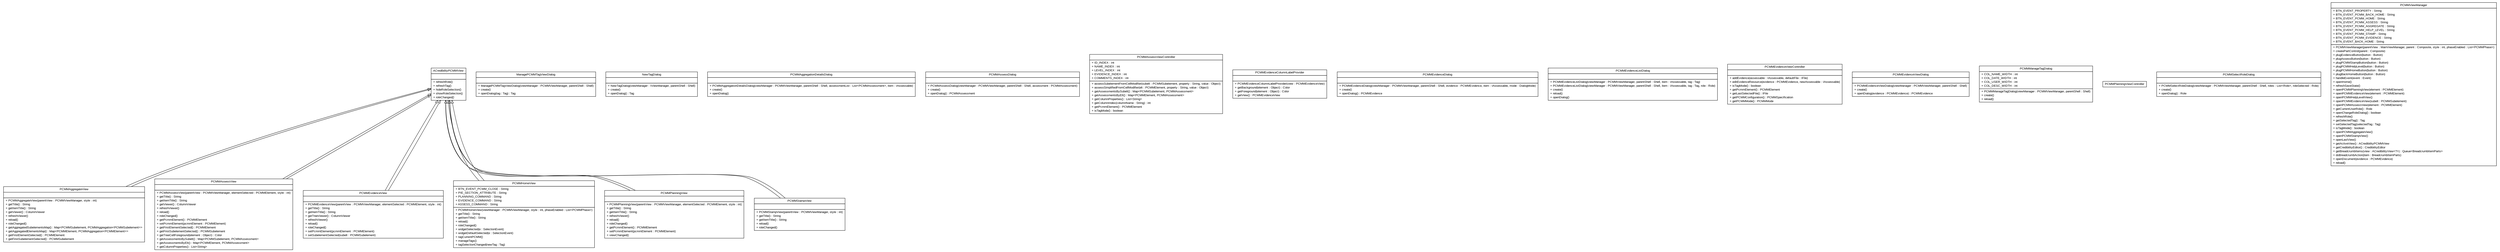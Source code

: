 #!/usr/local/bin/dot
#
# Class diagram 
# Generated by UMLGraph version R5_6-24-gf6e263 (http://www.umlgraph.org/)
#

digraph G {
	edge [fontname="arial",fontsize=10,labelfontname="arial",labelfontsize=10];
	node [fontname="arial",fontsize=10,shape=plaintext];
	nodesep=0.25;
	ranksep=0.5;
	// gov.sandia.cf.parts.ui.pcmm.ACredibilityPCMMView
	c24082 [label=<<table title="gov.sandia.cf.parts.ui.pcmm.ACredibilityPCMMView" border="0" cellborder="1" cellspacing="0" cellpadding="2" port="p" href="./ACredibilityPCMMView.html">
		<tr><td><table border="0" cellspacing="0" cellpadding="1">
<tr><td align="center" balign="center"><font face="arial italic"> ACredibilityPCMMView </font></td></tr>
		</table></td></tr>
		<tr><td><table border="0" cellspacing="0" cellpadding="1">
<tr><td align="left" balign="left">  </td></tr>
		</table></td></tr>
		<tr><td><table border="0" cellspacing="0" cellpadding="1">
<tr><td align="left" balign="left"> + refreshRole() </td></tr>
<tr><td align="left" balign="left"> + refreshTag() </td></tr>
<tr><td align="left" balign="left"> + hideRoleSelection() </td></tr>
<tr><td align="left" balign="left"> + showRoleSelection() </td></tr>
<tr><td align="left" balign="left"><font face="arial italic" point-size="10.0"> + roleChanged() </font></td></tr>
		</table></td></tr>
		</table>>, URL="./ACredibilityPCMMView.html", fontname="arial", fontcolor="black", fontsize=10.0];
	// gov.sandia.cf.parts.ui.pcmm.ManagePCMMTagViewDialog
	c24102 [label=<<table title="gov.sandia.cf.parts.ui.pcmm.ManagePCMMTagViewDialog" border="0" cellborder="1" cellspacing="0" cellpadding="2" port="p" href="./ManagePCMMTagViewDialog.html">
		<tr><td><table border="0" cellspacing="0" cellpadding="1">
<tr><td align="center" balign="center"> ManagePCMMTagViewDialog </td></tr>
		</table></td></tr>
		<tr><td><table border="0" cellspacing="0" cellpadding="1">
<tr><td align="left" balign="left">  </td></tr>
		</table></td></tr>
		<tr><td><table border="0" cellspacing="0" cellpadding="1">
<tr><td align="left" balign="left"> + ManagePCMMTagViewDialog(viewManager : PCMMViewManager, parentShell : Shell) </td></tr>
<tr><td align="left" balign="left"> + create() </td></tr>
<tr><td align="left" balign="left"> + openDialog(tag : Tag) : Tag </td></tr>
		</table></td></tr>
		</table>>, URL="./ManagePCMMTagViewDialog.html", fontname="arial", fontcolor="black", fontsize=10.0];
	// gov.sandia.cf.parts.ui.pcmm.NewTagDialog
	c24103 [label=<<table title="gov.sandia.cf.parts.ui.pcmm.NewTagDialog" border="0" cellborder="1" cellspacing="0" cellpadding="2" port="p" href="./NewTagDialog.html">
		<tr><td><table border="0" cellspacing="0" cellpadding="1">
<tr><td align="center" balign="center"> NewTagDialog </td></tr>
		</table></td></tr>
		<tr><td><table border="0" cellspacing="0" cellpadding="1">
<tr><td align="left" balign="left">  </td></tr>
		</table></td></tr>
		<tr><td><table border="0" cellspacing="0" cellpadding="1">
<tr><td align="left" balign="left"> + NewTagDialog(viewManager : IViewManager, parentShell : Shell) </td></tr>
<tr><td align="left" balign="left"> + create() </td></tr>
<tr><td align="left" balign="left"> + openDialog() : Tag </td></tr>
		</table></td></tr>
		</table>>, URL="./NewTagDialog.html", fontname="arial", fontcolor="black", fontsize=10.0];
	// gov.sandia.cf.parts.ui.pcmm.PCMMAggregateView
	c24104 [label=<<table title="gov.sandia.cf.parts.ui.pcmm.PCMMAggregateView" border="0" cellborder="1" cellspacing="0" cellpadding="2" port="p" href="./PCMMAggregateView.html">
		<tr><td><table border="0" cellspacing="0" cellpadding="1">
<tr><td align="center" balign="center"> PCMMAggregateView </td></tr>
		</table></td></tr>
		<tr><td><table border="0" cellspacing="0" cellpadding="1">
<tr><td align="left" balign="left">  </td></tr>
		</table></td></tr>
		<tr><td><table border="0" cellspacing="0" cellpadding="1">
<tr><td align="left" balign="left"> + PCMMAggregateView(parentView : PCMMViewManager, style : int) </td></tr>
<tr><td align="left" balign="left"> + getTitle() : String </td></tr>
<tr><td align="left" balign="left"> + getItemTitle() : String </td></tr>
<tr><td align="left" balign="left"> + getViewer() : ColumnViewer </td></tr>
<tr><td align="left" balign="left"> + refreshViewer() </td></tr>
<tr><td align="left" balign="left"> + reload() </td></tr>
<tr><td align="left" balign="left"> + roleChanged() </td></tr>
<tr><td align="left" balign="left"> + getAggregatedSubelementsMap() : Map&lt;PCMMSubelement, PCMMAggregation&lt;PCMMSubelement&gt;&gt; </td></tr>
<tr><td align="left" balign="left"> + getAggregatedElementsMap() : Map&lt;PCMMElement, PCMMAggregation&lt;PCMMElement&gt;&gt; </td></tr>
<tr><td align="left" balign="left"> + getFirstElementSelected() : PCMMElement </td></tr>
<tr><td align="left" balign="left"> + getFirstSubelementSelected() : PCMMSubelement </td></tr>
		</table></td></tr>
		</table>>, URL="./PCMMAggregateView.html", fontname="arial", fontcolor="black", fontsize=10.0];
	// gov.sandia.cf.parts.ui.pcmm.PCMMAggregationDetailsDialog
	c24105 [label=<<table title="gov.sandia.cf.parts.ui.pcmm.PCMMAggregationDetailsDialog" border="0" cellborder="1" cellspacing="0" cellpadding="2" port="p" href="./PCMMAggregationDetailsDialog.html">
		<tr><td><table border="0" cellspacing="0" cellpadding="1">
<tr><td align="center" balign="center"> PCMMAggregationDetailsDialog </td></tr>
		</table></td></tr>
		<tr><td><table border="0" cellspacing="0" cellpadding="1">
<tr><td align="left" balign="left">  </td></tr>
		</table></td></tr>
		<tr><td><table border="0" cellspacing="0" cellpadding="1">
<tr><td align="left" balign="left"> + PCMMAggregationDetailsDialog(viewManager : PCMMViewManager, parentShell : Shell, assessmentList : List&lt;PCMMAssessment&gt;, item : IAssessable) </td></tr>
<tr><td align="left" balign="left"> + create() </td></tr>
<tr><td align="left" balign="left"> + openDialog() </td></tr>
		</table></td></tr>
		</table>>, URL="./PCMMAggregationDetailsDialog.html", fontname="arial", fontcolor="black", fontsize=10.0];
	// gov.sandia.cf.parts.ui.pcmm.PCMMAssessDialog
	c24106 [label=<<table title="gov.sandia.cf.parts.ui.pcmm.PCMMAssessDialog" border="0" cellborder="1" cellspacing="0" cellpadding="2" port="p" href="./PCMMAssessDialog.html">
		<tr><td><table border="0" cellspacing="0" cellpadding="1">
<tr><td align="center" balign="center"> PCMMAssessDialog </td></tr>
		</table></td></tr>
		<tr><td><table border="0" cellspacing="0" cellpadding="1">
<tr><td align="left" balign="left">  </td></tr>
		</table></td></tr>
		<tr><td><table border="0" cellspacing="0" cellpadding="1">
<tr><td align="left" balign="left"> + PCMMAssessDialog(viewManager : PCMMViewManager, parentShell : Shell, assessment : PCMMAssessment) </td></tr>
<tr><td align="left" balign="left"> + create() </td></tr>
<tr><td align="left" balign="left"> + openDialog() : PCMMAssessment </td></tr>
		</table></td></tr>
		</table>>, URL="./PCMMAssessDialog.html", fontname="arial", fontcolor="black", fontsize=10.0];
	// gov.sandia.cf.parts.ui.pcmm.PCMMAssessView
	c24107 [label=<<table title="gov.sandia.cf.parts.ui.pcmm.PCMMAssessView" border="0" cellborder="1" cellspacing="0" cellpadding="2" port="p" href="./PCMMAssessView.html">
		<tr><td><table border="0" cellspacing="0" cellpadding="1">
<tr><td align="center" balign="center"> PCMMAssessView </td></tr>
		</table></td></tr>
		<tr><td><table border="0" cellspacing="0" cellpadding="1">
<tr><td align="left" balign="left">  </td></tr>
		</table></td></tr>
		<tr><td><table border="0" cellspacing="0" cellpadding="1">
<tr><td align="left" balign="left"> + PCMMAssessView(parentView : PCMMViewManager, elementSelected : PCMMElement, style : int) </td></tr>
<tr><td align="left" balign="left"> + getTitle() : String </td></tr>
<tr><td align="left" balign="left"> + getItemTitle() : String </td></tr>
<tr><td align="left" balign="left"> + getViewer() : ColumnViewer </td></tr>
<tr><td align="left" balign="left"> + refreshViewer() </td></tr>
<tr><td align="left" balign="left"> + reload() </td></tr>
<tr><td align="left" balign="left"> + roleChanged() </td></tr>
<tr><td align="left" balign="left"> + getPcmmElement() : PCMMElement </td></tr>
<tr><td align="left" balign="left"> + setPcmmElement(pcmmElement : PCMMElement) </td></tr>
<tr><td align="left" balign="left"> + getFirstElementSelected() : PCMMElement </td></tr>
<tr><td align="left" balign="left"> + getFirstSubelementSelected() : PCMMSubelement </td></tr>
<tr><td align="left" balign="left"> + getTreeCellForeground(element : Object) : Color </td></tr>
<tr><td align="left" balign="left"> + getAssessmentsBySubelt() : Map&lt;PCMMSubelement, PCMMAssessment&gt; </td></tr>
<tr><td align="left" balign="left"> + getAssessmentsByElt() : Map&lt;PCMMElement, PCMMAssessment&gt; </td></tr>
<tr><td align="left" balign="left"> + getColumnProperties() : List&lt;String&gt; </td></tr>
		</table></td></tr>
		</table>>, URL="./PCMMAssessView.html", fontname="arial", fontcolor="black", fontsize=10.0];
	// gov.sandia.cf.parts.ui.pcmm.PCMMAssessViewController
	c24108 [label=<<table title="gov.sandia.cf.parts.ui.pcmm.PCMMAssessViewController" border="0" cellborder="1" cellspacing="0" cellpadding="2" port="p" href="./PCMMAssessViewController.html">
		<tr><td><table border="0" cellspacing="0" cellpadding="1">
<tr><td align="center" balign="center"> PCMMAssessViewController </td></tr>
		</table></td></tr>
		<tr><td><table border="0" cellspacing="0" cellpadding="1">
<tr><td align="left" balign="left"> + ID_INDEX : int </td></tr>
<tr><td align="left" balign="left"> + NAME_INDEX : int </td></tr>
<tr><td align="left" balign="left"> + LEVEL_INDEX : int </td></tr>
<tr><td align="left" balign="left"> + EVIDENCE_INDEX : int </td></tr>
<tr><td align="left" balign="left"> + COMMENTS_INDEX : int </td></tr>
		</table></td></tr>
		<tr><td><table border="0" cellspacing="0" cellpadding="1">
<tr><td align="left" balign="left"> + assessSubelementFromCellModifier(subelt : PCMMSubelement, property : String, value : Object) </td></tr>
<tr><td align="left" balign="left"> + assessSimplifiedFromCellModifier(elt : PCMMElement, property : String, value : Object) </td></tr>
<tr><td align="left" balign="left"> + getAssessmentsBySubelt() : Map&lt;PCMMSubelement, PCMMAssessment&gt; </td></tr>
<tr><td align="left" balign="left"> + getAssessmentsByElt() : Map&lt;PCMMElement, PCMMAssessment&gt; </td></tr>
<tr><td align="left" balign="left"> + getColumnProperties() : List&lt;String&gt; </td></tr>
<tr><td align="left" balign="left"> + getColumnIndex(columnName : String) : int </td></tr>
<tr><td align="left" balign="left"> + getPcmmElement() : PCMMElement </td></tr>
<tr><td align="left" balign="left"> + isTagMode() : boolean </td></tr>
		</table></td></tr>
		</table>>, URL="./PCMMAssessViewController.html", fontname="arial", fontcolor="black", fontsize=10.0];
	// gov.sandia.cf.parts.ui.pcmm.PCMMEvidenceColumnLabelProvider
	c24109 [label=<<table title="gov.sandia.cf.parts.ui.pcmm.PCMMEvidenceColumnLabelProvider" border="0" cellborder="1" cellspacing="0" cellpadding="2" port="p" href="./PCMMEvidenceColumnLabelProvider.html">
		<tr><td><table border="0" cellspacing="0" cellpadding="1">
<tr><td align="center" balign="center"> PCMMEvidenceColumnLabelProvider </td></tr>
		</table></td></tr>
		<tr><td><table border="0" cellspacing="0" cellpadding="1">
<tr><td align="left" balign="left">  </td></tr>
		</table></td></tr>
		<tr><td><table border="0" cellspacing="0" cellpadding="1">
<tr><td align="left" balign="left"> + PCMMEvidenceColumnLabelProvider(view : PCMMEvidenceView) </td></tr>
<tr><td align="left" balign="left"> + getBackground(element : Object) : Color </td></tr>
<tr><td align="left" balign="left"> + getForeground(element : Object) : Color </td></tr>
<tr><td align="left" balign="left"> + getView() : PCMMEvidenceView </td></tr>
		</table></td></tr>
		</table>>, URL="./PCMMEvidenceColumnLabelProvider.html", fontname="arial", fontcolor="black", fontsize=10.0];
	// gov.sandia.cf.parts.ui.pcmm.PCMMEvidenceDialog
	c24110 [label=<<table title="gov.sandia.cf.parts.ui.pcmm.PCMMEvidenceDialog" border="0" cellborder="1" cellspacing="0" cellpadding="2" port="p" href="./PCMMEvidenceDialog.html">
		<tr><td><table border="0" cellspacing="0" cellpadding="1">
<tr><td align="center" balign="center"> PCMMEvidenceDialog </td></tr>
		</table></td></tr>
		<tr><td><table border="0" cellspacing="0" cellpadding="1">
<tr><td align="left" balign="left">  </td></tr>
		</table></td></tr>
		<tr><td><table border="0" cellspacing="0" cellpadding="1">
<tr><td align="left" balign="left"> + PCMMEvidenceDialog(viewManager : PCMMViewManager, parentShell : Shell, evidence : PCMMEvidence, item : IAssessable, mode : DialogMode) </td></tr>
<tr><td align="left" balign="left"> + create() </td></tr>
<tr><td align="left" balign="left"> + openDialog() : PCMMEvidence </td></tr>
		</table></td></tr>
		</table>>, URL="./PCMMEvidenceDialog.html", fontname="arial", fontcolor="black", fontsize=10.0];
	// gov.sandia.cf.parts.ui.pcmm.PCMMEvidenceListDialog
	c24111 [label=<<table title="gov.sandia.cf.parts.ui.pcmm.PCMMEvidenceListDialog" border="0" cellborder="1" cellspacing="0" cellpadding="2" port="p" href="./PCMMEvidenceListDialog.html">
		<tr><td><table border="0" cellspacing="0" cellpadding="1">
<tr><td align="center" balign="center"> PCMMEvidenceListDialog </td></tr>
		</table></td></tr>
		<tr><td><table border="0" cellspacing="0" cellpadding="1">
<tr><td align="left" balign="left">  </td></tr>
		</table></td></tr>
		<tr><td><table border="0" cellspacing="0" cellpadding="1">
<tr><td align="left" balign="left"> + PCMMEvidenceListDialog(viewManager : PCMMViewManager, parentShell : Shell, item : IAssessable, tag : Tag) </td></tr>
<tr><td align="left" balign="left"> + PCMMEvidenceListDialog(viewManager : PCMMViewManager, parentShell : Shell, item : IAssessable, tag : Tag, role : Role) </td></tr>
<tr><td align="left" balign="left"> + create() </td></tr>
<tr><td align="left" balign="left"> + reload() </td></tr>
<tr><td align="left" balign="left"> + openDialog() </td></tr>
		</table></td></tr>
		</table>>, URL="./PCMMEvidenceListDialog.html", fontname="arial", fontcolor="black", fontsize=10.0];
	// gov.sandia.cf.parts.ui.pcmm.PCMMEvidenceView
	c24112 [label=<<table title="gov.sandia.cf.parts.ui.pcmm.PCMMEvidenceView" border="0" cellborder="1" cellspacing="0" cellpadding="2" port="p" href="./PCMMEvidenceView.html">
		<tr><td><table border="0" cellspacing="0" cellpadding="1">
<tr><td align="center" balign="center"> PCMMEvidenceView </td></tr>
		</table></td></tr>
		<tr><td><table border="0" cellspacing="0" cellpadding="1">
<tr><td align="left" balign="left">  </td></tr>
		</table></td></tr>
		<tr><td><table border="0" cellspacing="0" cellpadding="1">
<tr><td align="left" balign="left"> + PCMMEvidenceView(parentView : PCMMViewManager, elementSelected : PCMMElement, style : int) </td></tr>
<tr><td align="left" balign="left"> + getTitle() : String </td></tr>
<tr><td align="left" balign="left"> + getItemTitle() : String </td></tr>
<tr><td align="left" balign="left"> + getTreeViewer() : ColumnViewer </td></tr>
<tr><td align="left" balign="left"> + refreshViewer() </td></tr>
<tr><td align="left" balign="left"> + reload() </td></tr>
<tr><td align="left" balign="left"> + roleChanged() </td></tr>
<tr><td align="left" balign="left"> + setPcmmElement(pcmmElement : PCMMElement) </td></tr>
<tr><td align="left" balign="left"> + setSubelementSelected(subelt : PCMMSubelement) </td></tr>
		</table></td></tr>
		</table>>, URL="./PCMMEvidenceView.html", fontname="arial", fontcolor="black", fontsize=10.0];
	// gov.sandia.cf.parts.ui.pcmm.PCMMEvidenceViewController
	c24113 [label=<<table title="gov.sandia.cf.parts.ui.pcmm.PCMMEvidenceViewController" border="0" cellborder="1" cellspacing="0" cellpadding="2" port="p" href="./PCMMEvidenceViewController.html">
		<tr><td><table border="0" cellspacing="0" cellpadding="1">
<tr><td align="center" balign="center"> PCMMEvidenceViewController </td></tr>
		</table></td></tr>
		<tr><td><table border="0" cellspacing="0" cellpadding="1">
<tr><td align="left" balign="left">  </td></tr>
		</table></td></tr>
		<tr><td><table border="0" cellspacing="0" cellpadding="1">
<tr><td align="left" balign="left"> + addEvidence(assessable : IAssessable, defaultFile : IFile) </td></tr>
<tr><td align="left" balign="left"> + editEvidenceResource(evidence : PCMMEvidence, newAssessable : IAssessable) </td></tr>
<tr><td align="left" balign="left"> + isTagMode() : boolean </td></tr>
<tr><td align="left" balign="left"> + getPcmmElement() : PCMMElement </td></tr>
<tr><td align="left" balign="left"> + getLastSelectedFile() : IFile </td></tr>
<tr><td align="left" balign="left"> + getPCMMConfiguration() : PCMMSpecification </td></tr>
<tr><td align="left" balign="left"> + getPCMMMode() : PCMMMode </td></tr>
		</table></td></tr>
		</table>>, URL="./PCMMEvidenceViewController.html", fontname="arial", fontcolor="black", fontsize=10.0];
	// gov.sandia.cf.parts.ui.pcmm.PCMMEvidenceViewDialog
	c24114 [label=<<table title="gov.sandia.cf.parts.ui.pcmm.PCMMEvidenceViewDialog" border="0" cellborder="1" cellspacing="0" cellpadding="2" port="p" href="./PCMMEvidenceViewDialog.html">
		<tr><td><table border="0" cellspacing="0" cellpadding="1">
<tr><td align="center" balign="center"> PCMMEvidenceViewDialog </td></tr>
		</table></td></tr>
		<tr><td><table border="0" cellspacing="0" cellpadding="1">
<tr><td align="left" balign="left">  </td></tr>
		</table></td></tr>
		<tr><td><table border="0" cellspacing="0" cellpadding="1">
<tr><td align="left" balign="left"> + PCMMEvidenceViewDialog(viewManager : PCMMViewManager, parentShell : Shell) </td></tr>
<tr><td align="left" balign="left"> + create() </td></tr>
<tr><td align="left" balign="left"> + openDialog(evidence : PCMMEvidence) : PCMMEvidence </td></tr>
		</table></td></tr>
		</table>>, URL="./PCMMEvidenceViewDialog.html", fontname="arial", fontcolor="black", fontsize=10.0];
	// gov.sandia.cf.parts.ui.pcmm.PCMMHomeView
	c24115 [label=<<table title="gov.sandia.cf.parts.ui.pcmm.PCMMHomeView" border="0" cellborder="1" cellspacing="0" cellpadding="2" port="p" href="./PCMMHomeView.html">
		<tr><td><table border="0" cellspacing="0" cellpadding="1">
<tr><td align="center" balign="center"> PCMMHomeView </td></tr>
		</table></td></tr>
		<tr><td><table border="0" cellspacing="0" cellpadding="1">
<tr><td align="left" balign="left"> + BTN_EVENT_PCMM_CLOSE : String </td></tr>
<tr><td align="left" balign="left"> + PIE_SECTION_ATTRIBUTE : String </td></tr>
<tr><td align="left" balign="left"> + PLANNING_COMMAND : String </td></tr>
<tr><td align="left" balign="left"> + EVIDENCE_COMMAND : String </td></tr>
<tr><td align="left" balign="left"> + ASSESS_COMMAND : String </td></tr>
		</table></td></tr>
		<tr><td><table border="0" cellspacing="0" cellpadding="1">
<tr><td align="left" balign="left"> + PCMMHomeView(viewManager : PCMMViewManager, style : int, phaseEnabled : List&lt;PCMMPhase&gt;) </td></tr>
<tr><td align="left" balign="left"> + getTitle() : String </td></tr>
<tr><td align="left" balign="left"> + getItemTitle() : String </td></tr>
<tr><td align="left" balign="left"> + reload() </td></tr>
<tr><td align="left" balign="left"> + roleChanged() </td></tr>
<tr><td align="left" balign="left"> + widgetSelected(e : SelectionEvent) </td></tr>
<tr><td align="left" balign="left"> + widgetDefaultSelected(e : SelectionEvent) </td></tr>
<tr><td align="left" balign="left"> + tagCurrentPCMM() </td></tr>
<tr><td align="left" balign="left"> + manageTags() </td></tr>
<tr><td align="left" balign="left"> + tagSelectionChanged(newTag : Tag) </td></tr>
		</table></td></tr>
		</table>>, URL="./PCMMHomeView.html", fontname="arial", fontcolor="black", fontsize=10.0];
	// gov.sandia.cf.parts.ui.pcmm.PCMMManageTagDialog
	c24116 [label=<<table title="gov.sandia.cf.parts.ui.pcmm.PCMMManageTagDialog" border="0" cellborder="1" cellspacing="0" cellpadding="2" port="p" href="./PCMMManageTagDialog.html">
		<tr><td><table border="0" cellspacing="0" cellpadding="1">
<tr><td align="center" balign="center"> PCMMManageTagDialog </td></tr>
		</table></td></tr>
		<tr><td><table border="0" cellspacing="0" cellpadding="1">
<tr><td align="left" balign="left"> + COL_NAME_WIDTH : int </td></tr>
<tr><td align="left" balign="left"> + COL_DATE_WIDTH : int </td></tr>
<tr><td align="left" balign="left"> + COL_USER_WIDTH : int </td></tr>
<tr><td align="left" balign="left"> + COL_DESC_WIDTH : int </td></tr>
		</table></td></tr>
		<tr><td><table border="0" cellspacing="0" cellpadding="1">
<tr><td align="left" balign="left"> + PCMMManageTagDialog(viewManager : PCMMViewManager, parentShell : Shell) </td></tr>
<tr><td align="left" balign="left"> + create() </td></tr>
<tr><td align="left" balign="left"> + reload() </td></tr>
		</table></td></tr>
		</table>>, URL="./PCMMManageTagDialog.html", fontname="arial", fontcolor="black", fontsize=10.0];
	// gov.sandia.cf.parts.ui.pcmm.PCMMPlanningView
	c24117 [label=<<table title="gov.sandia.cf.parts.ui.pcmm.PCMMPlanningView" border="0" cellborder="1" cellspacing="0" cellpadding="2" port="p" href="./PCMMPlanningView.html">
		<tr><td><table border="0" cellspacing="0" cellpadding="1">
<tr><td align="center" balign="center"> PCMMPlanningView </td></tr>
		</table></td></tr>
		<tr><td><table border="0" cellspacing="0" cellpadding="1">
<tr><td align="left" balign="left">  </td></tr>
		</table></td></tr>
		<tr><td><table border="0" cellspacing="0" cellpadding="1">
<tr><td align="left" balign="left"> + PCMMPlanningView(parentView : PCMMViewManager, elementSelected : PCMMElement, style : int) </td></tr>
<tr><td align="left" balign="left"> + getTitle() : String </td></tr>
<tr><td align="left" balign="left"> + getItemTitle() : String </td></tr>
<tr><td align="left" balign="left"> + refreshViewer() </td></tr>
<tr><td align="left" balign="left"> + reload() </td></tr>
<tr><td align="left" balign="left"> + roleChanged() </td></tr>
<tr><td align="left" balign="left"> + getPcmmElement() : PCMMElement </td></tr>
<tr><td align="left" balign="left"> + setPcmmElement(pcmmElement : PCMMElement) </td></tr>
<tr><td align="left" balign="left"> + viewChanged() </td></tr>
		</table></td></tr>
		</table>>, URL="./PCMMPlanningView.html", fontname="arial", fontcolor="black", fontsize=10.0];
	// gov.sandia.cf.parts.ui.pcmm.PCMMPlanningViewController
	c24118 [label=<<table title="gov.sandia.cf.parts.ui.pcmm.PCMMPlanningViewController" border="0" cellborder="1" cellspacing="0" cellpadding="2" port="p" href="./PCMMPlanningViewController.html">
		<tr><td><table border="0" cellspacing="0" cellpadding="1">
<tr><td align="center" balign="center"> PCMMPlanningViewController </td></tr>
		</table></td></tr>
		</table>>, URL="./PCMMPlanningViewController.html", fontname="arial", fontcolor="black", fontsize=10.0];
	// gov.sandia.cf.parts.ui.pcmm.PCMMSelectRoleDialog
	c24119 [label=<<table title="gov.sandia.cf.parts.ui.pcmm.PCMMSelectRoleDialog" border="0" cellborder="1" cellspacing="0" cellpadding="2" port="p" href="./PCMMSelectRoleDialog.html">
		<tr><td><table border="0" cellspacing="0" cellpadding="1">
<tr><td align="center" balign="center"> PCMMSelectRoleDialog </td></tr>
		</table></td></tr>
		<tr><td><table border="0" cellspacing="0" cellpadding="1">
<tr><td align="left" balign="left">  </td></tr>
		</table></td></tr>
		<tr><td><table border="0" cellspacing="0" cellpadding="1">
<tr><td align="left" balign="left"> + PCMMSelectRoleDialog(viewManager : PCMMViewManager, parentShell : Shell, roles : List&lt;Role&gt;, roleSelected : Role) </td></tr>
<tr><td align="left" balign="left"> + create() </td></tr>
<tr><td align="left" balign="left"> + openDialog() : Role </td></tr>
		</table></td></tr>
		</table>>, URL="./PCMMSelectRoleDialog.html", fontname="arial", fontcolor="black", fontsize=10.0];
	// gov.sandia.cf.parts.ui.pcmm.PCMMStampView
	c24120 [label=<<table title="gov.sandia.cf.parts.ui.pcmm.PCMMStampView" border="0" cellborder="1" cellspacing="0" cellpadding="2" port="p" href="./PCMMStampView.html">
		<tr><td><table border="0" cellspacing="0" cellpadding="1">
<tr><td align="center" balign="center"> PCMMStampView </td></tr>
		</table></td></tr>
		<tr><td><table border="0" cellspacing="0" cellpadding="1">
<tr><td align="left" balign="left">  </td></tr>
		</table></td></tr>
		<tr><td><table border="0" cellspacing="0" cellpadding="1">
<tr><td align="left" balign="left"> + PCMMStampView(parentView : PCMMViewManager, style : int) </td></tr>
<tr><td align="left" balign="left"> + getTitle() : String </td></tr>
<tr><td align="left" balign="left"> + getItemTitle() : String </td></tr>
<tr><td align="left" balign="left"> + reload() </td></tr>
<tr><td align="left" balign="left"> + roleChanged() </td></tr>
		</table></td></tr>
		</table>>, URL="./PCMMStampView.html", fontname="arial", fontcolor="black", fontsize=10.0];
	// gov.sandia.cf.parts.ui.pcmm.PCMMViewManager
	c24121 [label=<<table title="gov.sandia.cf.parts.ui.pcmm.PCMMViewManager" border="0" cellborder="1" cellspacing="0" cellpadding="2" port="p" href="./PCMMViewManager.html">
		<tr><td><table border="0" cellspacing="0" cellpadding="1">
<tr><td align="center" balign="center"> PCMMViewManager </td></tr>
		</table></td></tr>
		<tr><td><table border="0" cellspacing="0" cellpadding="1">
<tr><td align="left" balign="left"> + BTN_EVENT_PROPERTY : String </td></tr>
<tr><td align="left" balign="left"> + BTN_EVENT_PCMM_BACK_HOME : String </td></tr>
<tr><td align="left" balign="left"> + BTN_EVENT_PCMM_HOME : String </td></tr>
<tr><td align="left" balign="left"> + BTN_EVENT_PCMM_ASSESS : String </td></tr>
<tr><td align="left" balign="left"> + BTN_EVENT_PCMM_AGGREGATE : String </td></tr>
<tr><td align="left" balign="left"> + BTN_EVENT_PCMM_HELP_LEVEL : String </td></tr>
<tr><td align="left" balign="left"> + BTN_EVENT_PCMM_STAMP : String </td></tr>
<tr><td align="left" balign="left"> + BTN_EVENT_PCMM_EVIDENCE : String </td></tr>
<tr><td align="left" balign="left"> + BTN_EVENT_BACK_HOME : String </td></tr>
		</table></td></tr>
		<tr><td><table border="0" cellspacing="0" cellpadding="1">
<tr><td align="left" balign="left"> + PCMMViewManager(parentView : MainViewManager, parent : Composite, style : int, phaseEnabled : List&lt;PCMMPhase&gt;) </td></tr>
<tr><td align="left" balign="left"> + createPartControl(parent : Composite) </td></tr>
<tr><td align="left" balign="left"> + plugEvidenceButton(button : Button) </td></tr>
<tr><td align="left" balign="left"> + plugAssessButton(button : Button) </td></tr>
<tr><td align="left" balign="left"> + plugPCMMStampButton(button : Button) </td></tr>
<tr><td align="left" balign="left"> + plugPCMMHelpLevel(button : Button) </td></tr>
<tr><td align="left" balign="left"> + plugPCMMHomeButton(button : Button) </td></tr>
<tr><td align="left" balign="left"> + plugBackHomeButton(button : Button) </td></tr>
<tr><td align="left" balign="left"> + handleEvent(event : Event) </td></tr>
<tr><td align="left" balign="left"> + openHome() </td></tr>
<tr><td align="left" balign="left"> + refreshSaveState() </td></tr>
<tr><td align="left" balign="left"> + openPCMMPlanningView(element : PCMMElement) </td></tr>
<tr><td align="left" balign="left"> + openPCMMEvidenceView(element : PCMMElement) </td></tr>
<tr><td align="left" balign="left"> + openPCMMHelpLevelView() </td></tr>
<tr><td align="left" balign="left"> + openPCMMEvidenceView(subelt : PCMMSubelement) </td></tr>
<tr><td align="left" balign="left"> + openPCMMAssessView(element : PCMMElement) </td></tr>
<tr><td align="left" balign="left"> + getCurrentUserRole() : Role </td></tr>
<tr><td align="left" balign="left"> + openChangeRoleDialog() : boolean </td></tr>
<tr><td align="left" balign="left"> + refreshRole() </td></tr>
<tr><td align="left" balign="left"> + getSelectedTag() : Tag </td></tr>
<tr><td align="left" balign="left"> + setSelectedTag(selectedTag : Tag) </td></tr>
<tr><td align="left" balign="left"> + isTagMode() : boolean </td></tr>
<tr><td align="left" balign="left"> + openPCMMAggregateView() </td></tr>
<tr><td align="left" balign="left"> + openPCMMStampView() </td></tr>
<tr><td align="left" balign="left"> + openLastView() </td></tr>
<tr><td align="left" balign="left"> + getActiveView() : ACredibilityPCMMView </td></tr>
<tr><td align="left" balign="left"> + getCredibilityEditor() : CredibilityEditor </td></tr>
<tr><td align="left" balign="left"> + getBreadcrumbItems(view : ACredibilityView&lt;?&gt;) : Queue&lt;BreadcrumbItemParts&gt; </td></tr>
<tr><td align="left" balign="left"> + doBreadcrumbAction(item : BreadcrumbItemParts) </td></tr>
<tr><td align="left" balign="left"> + openDocument(evidence : PCMMEvidence) </td></tr>
<tr><td align="left" balign="left"> + reload() </td></tr>
		</table></td></tr>
		</table>>, URL="./PCMMViewManager.html", fontname="arial", fontcolor="black", fontsize=10.0];
	//gov.sandia.cf.parts.ui.pcmm.PCMMAggregateView extends gov.sandia.cf.parts.ui.pcmm.ACredibilityPCMMView
	c24082:p -> c24104:p [dir=back,arrowtail=empty];
	//gov.sandia.cf.parts.ui.pcmm.PCMMAssessView extends gov.sandia.cf.parts.ui.pcmm.ACredibilityPCMMView
	c24082:p -> c24107:p [dir=back,arrowtail=empty];
	//gov.sandia.cf.parts.ui.pcmm.PCMMEvidenceView extends gov.sandia.cf.parts.ui.pcmm.ACredibilityPCMMView
	c24082:p -> c24112:p [dir=back,arrowtail=empty];
	//gov.sandia.cf.parts.ui.pcmm.PCMMHomeView extends gov.sandia.cf.parts.ui.pcmm.ACredibilityPCMMView
	c24082:p -> c24115:p [dir=back,arrowtail=empty];
	//gov.sandia.cf.parts.ui.pcmm.PCMMPlanningView extends gov.sandia.cf.parts.ui.pcmm.ACredibilityPCMMView
	c24082:p -> c24117:p [dir=back,arrowtail=empty];
	//gov.sandia.cf.parts.ui.pcmm.PCMMStampView extends gov.sandia.cf.parts.ui.pcmm.ACredibilityPCMMView
	c24082:p -> c24120:p [dir=back,arrowtail=empty];
	//gov.sandia.cf.parts.ui.pcmm.PCMMStampView extends gov.sandia.cf.parts.ui.pcmm.ACredibilityPCMMView
	c24082:p -> c24120:p [dir=back,arrowtail=empty];
	//gov.sandia.cf.parts.ui.pcmm.PCMMPlanningView extends gov.sandia.cf.parts.ui.pcmm.ACredibilityPCMMView
	c24082:p -> c24117:p [dir=back,arrowtail=empty];
	//gov.sandia.cf.parts.ui.pcmm.PCMMHomeView extends gov.sandia.cf.parts.ui.pcmm.ACredibilityPCMMView
	c24082:p -> c24115:p [dir=back,arrowtail=empty];
	//gov.sandia.cf.parts.ui.pcmm.PCMMEvidenceView extends gov.sandia.cf.parts.ui.pcmm.ACredibilityPCMMView
	c24082:p -> c24112:p [dir=back,arrowtail=empty];
	//gov.sandia.cf.parts.ui.pcmm.PCMMAssessView extends gov.sandia.cf.parts.ui.pcmm.ACredibilityPCMMView
	c24082:p -> c24107:p [dir=back,arrowtail=empty];
	//gov.sandia.cf.parts.ui.pcmm.PCMMAggregateView extends gov.sandia.cf.parts.ui.pcmm.ACredibilityPCMMView
	c24082:p -> c24104:p [dir=back,arrowtail=empty];
}


